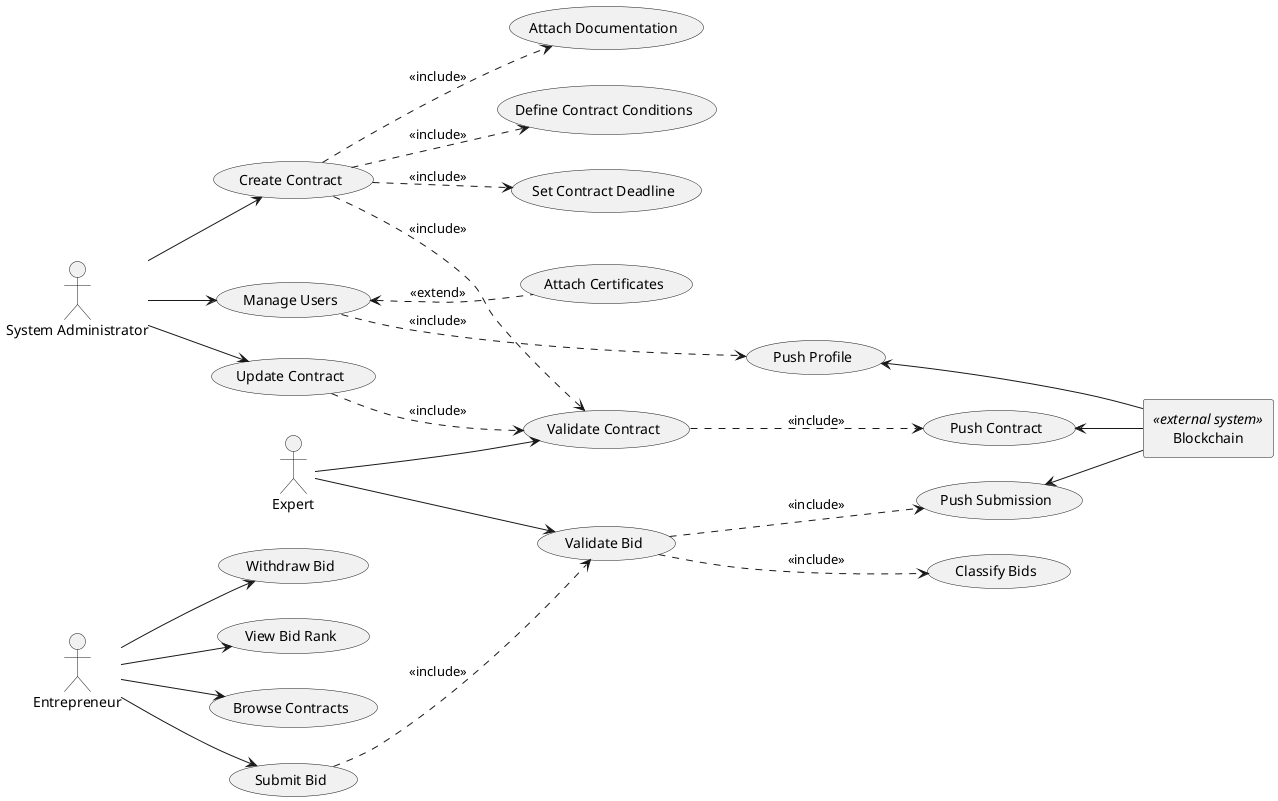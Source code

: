 @startuml

left to right direction

actor "System Administrator" as Admin
actor "Entrepreneur" as Entrepreneur
actor "Expert" as Expert
rectangle "Blockchain" as Blockchain <<external system>>


    usecase "Create Contract" as CreateContract
    usecase "Browse Contracts" as BrowseContracts
    usecase "Update Contract" as UpdateContract
    usecase "Set Contract Deadline" as OfferDeadline
    usecase "Attach Documentation" as OfferDocs
    usecase "Define Contract Conditions" as OfferConditions

    usecase "Manage Users" as CRUDUser
    usecase "Attach Certificates" as UserCertificates

    usecase "Submit Bid" as SubmitBid
    usecase "Withdraw Bid" as WithdrawBid
    usecase "View Bid Rank" as ViewRank

    usecase "Validate Bid" as ValidateBid
    usecase "Validate Contract" as ValidateContract
    usecase "Classify Bids" as ClassifyBids

    usecase "Push Contract" as PushContract
    usecase "Push Profile" as PushProfile
    usecase "Push Submission" as PushBid

' Admin connections
Admin --> CreateContract
Admin --> UpdateContract
Admin --> CRUDUser

' Entrepreneur connections
Entrepreneur --> SubmitBid
Entrepreneur --> WithdrawBid
Entrepreneur --> BrowseContracts
Entrepreneur --> ViewRank

' Expert connections
Expert --> ValidateBid
Expert -right-> ValidateContract

' Blockchain connection
PushContract <-- Blockchain
PushProfile <-- Blockchain
PushBid <-- Blockchain

' use case relations
CreateContract .> ValidateContract : <<include>>
CreateContract ..> OfferDeadline : <<include>>
CreateContract ..> OfferDocs : <<include>>
CreateContract ..> OfferConditions: <<include>>

UpdateContract ..> ValidateContract : <<include>>

CRUDUser <.. UserCertificates : <<extend>>

SubmitBid ..> ValidateBid : <<include>>


ValidateContract ..> PushContract : <<include>>
ValidateBid ..> PushBid : <<include>>
ValidateBid ..> ClassifyBids : <<include>>
CRUDUser ..> PushProfile : <<include>>


@enduml